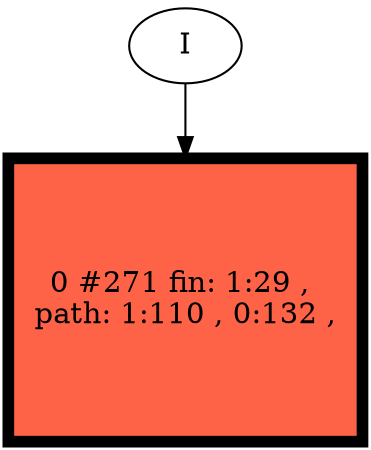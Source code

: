 // produced with flexfringe // 
digraph DFA {
	0 [label="root" shape=box];
		I -> 0;
	0 [ label="0 #271 fin: 1:29 , 
 path: 1:110 , 0:132 , " , style=filled, fillcolor="tomato", width=1.88795, height=1.88795, penwidth=5.6058];
}
